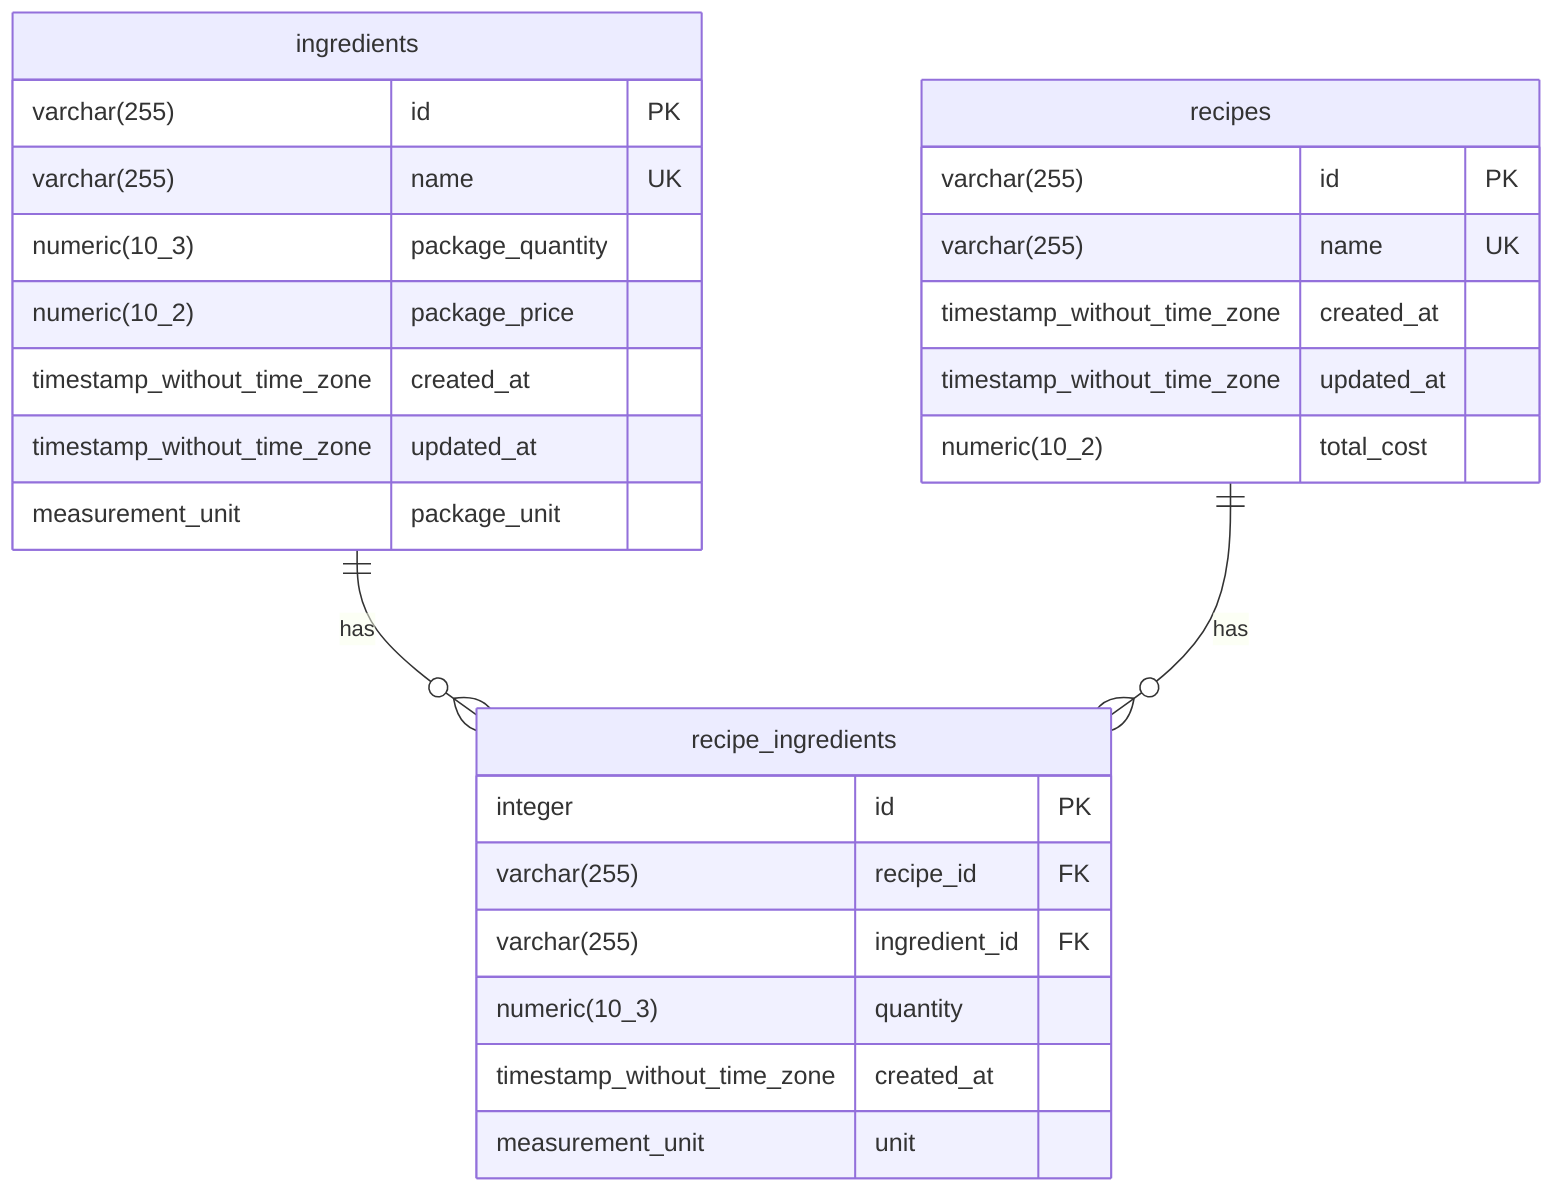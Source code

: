 erDiagram

    ingredients {
        varchar(255) id PK
        varchar(255) name UK
        numeric(10_3) package_quantity
        numeric(10_2) package_price
        timestamp_without_time_zone created_at
        timestamp_without_time_zone updated_at
        measurement_unit package_unit
    }

    recipe_ingredients {
        integer id PK
        varchar(255) recipe_id FK
        varchar(255) ingredient_id FK
        numeric(10_3) quantity
        timestamp_without_time_zone created_at
        measurement_unit unit
    }

    recipes {
        varchar(255) id PK
        varchar(255) name UK
        timestamp_without_time_zone created_at
        timestamp_without_time_zone updated_at
        numeric(10_2) total_cost
    }

    ingredients ||--o{ recipe_ingredients : "has"
    recipes ||--o{ recipe_ingredients : "has"